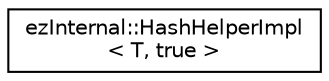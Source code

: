 digraph "Graphical Class Hierarchy"
{
 // LATEX_PDF_SIZE
  edge [fontname="Helvetica",fontsize="10",labelfontname="Helvetica",labelfontsize="10"];
  node [fontname="Helvetica",fontsize="10",shape=record];
  rankdir="LR";
  Node0 [label="ezInternal::HashHelperImpl\l\< T, true \>",height=0.2,width=0.4,color="black", fillcolor="white", style="filled",URL="$da/dd5/structez_internal_1_1_hash_helper_impl_3_01_t_00_01true_01_4.htm",tooltip=" "];
}
